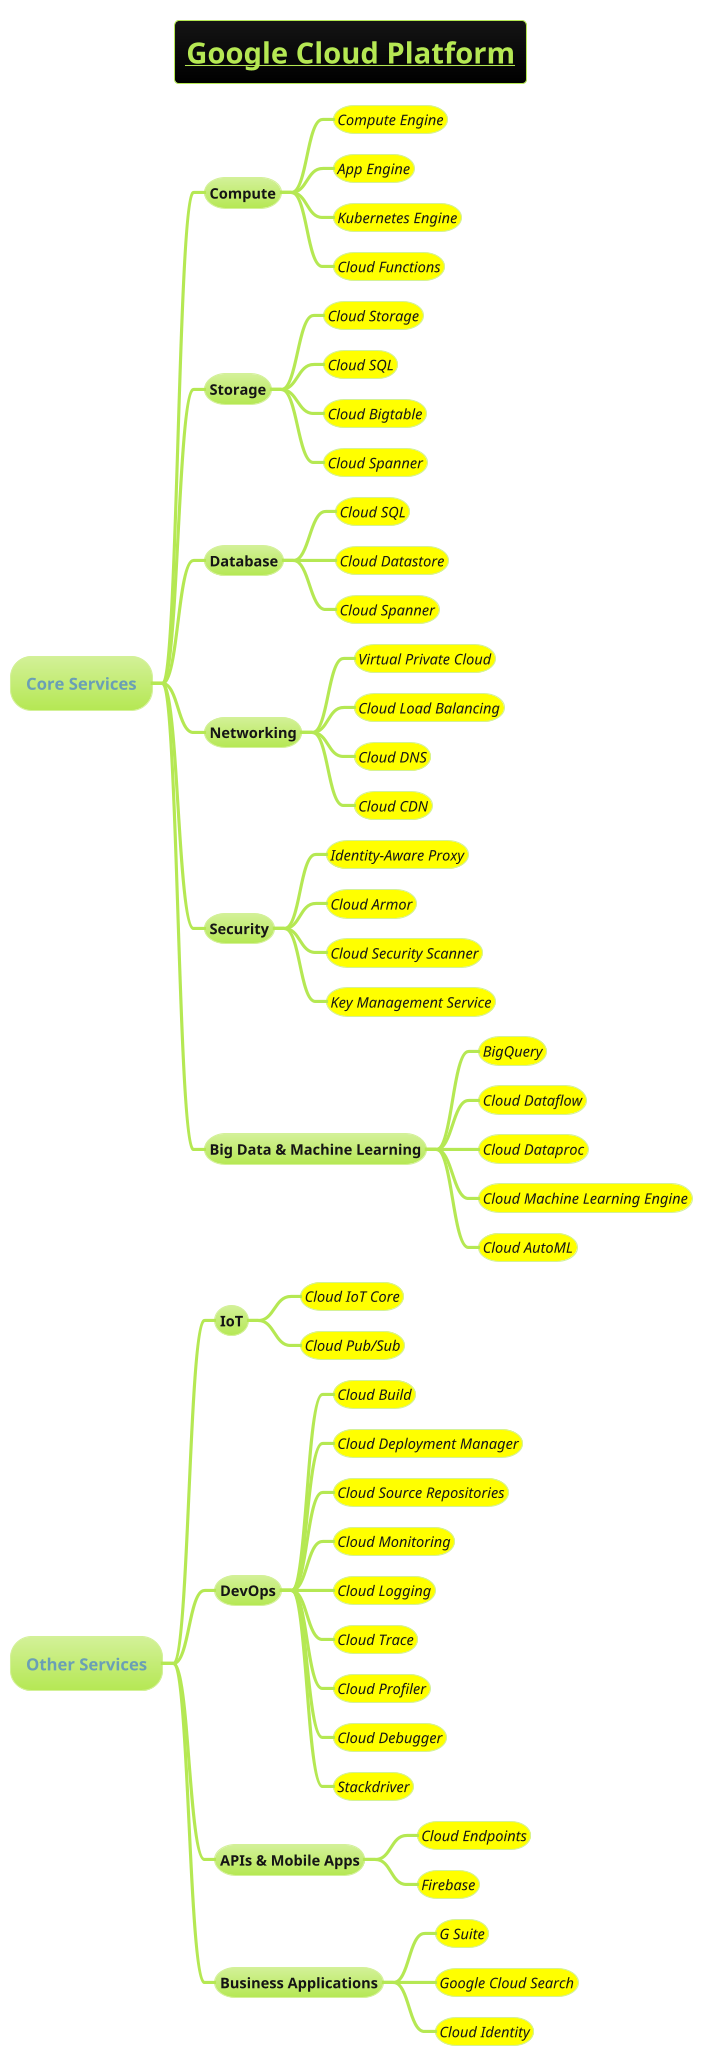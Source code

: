 @startmindmap
title =  __Google Cloud Platform__
!theme hacker


* Core Services
** Compute
***[#yellow] ====<size:14>Compute Engine
***[#yellow] ====<size:14>App Engine
***[#yellow] ====<size:14>Kubernetes Engine
***[#yellow] ====<size:14>Cloud Functions
** Storage
***[#yellow] ====<size:14>Cloud Storage
***[#yellow] ====<size:14>Cloud SQL
***[#yellow] ====<size:14>Cloud Bigtable
***[#yellow] ====<size:14>Cloud Spanner
** Database
***[#yellow] ====<size:14>Cloud SQL
***[#yellow] ====<size:14>Cloud Datastore
***[#yellow] ====<size:14>Cloud Spanner
** Networking
***[#yellow] ====<size:14>Virtual Private Cloud
***[#yellow] ====<size:14>Cloud Load Balancing
***[#yellow] ====<size:14>Cloud DNS
***[#yellow] ====<size:14>Cloud CDN
** Security
***[#yellow] ====<size:14>Identity-Aware Proxy
***[#yellow] ====<size:14>Cloud Armor
***[#yellow] ====<size:14>Cloud Security Scanner
***[#yellow] ====<size:14>Key Management Service
** Big Data & Machine Learning
***[#yellow] ====<size:14>BigQuery
***[#yellow] ====<size:14>Cloud Dataflow
***[#yellow] ====<size:14>Cloud Dataproc
***[#yellow] ====<size:14>Cloud Machine Learning Engine
***[#yellow] ====<size:14>Cloud AutoML
* Other Services
** IoT
***[#yellow] ====<size:14>Cloud IoT Core
***[#yellow] ====<size:14>Cloud Pub/Sub
** DevOps
***[#yellow] ====<size:14>Cloud Build
***[#yellow] ====<size:14>Cloud Deployment Manager
***[#yellow] ====<size:14>Cloud Source Repositories
***[#yellow] ====<size:14>Cloud Monitoring
***[#yellow] ====<size:14>Cloud Logging
***[#yellow] ====<size:14>Cloud Trace
***[#yellow] ====<size:14>Cloud Profiler
***[#yellow] ====<size:14>Cloud Debugger
***[#yellow] ====<size:14>Stackdriver
** APIs & Mobile Apps
***[#yellow] ====<size:14>Cloud Endpoints
***[#yellow] ====<size:14>Firebase
** Business Applications
***[#yellow] ====<size:14>G Suite
***[#yellow] ====<size:14>Google Cloud Search
***[#yellow] ====<size:14>Cloud Identity
@endmindmap
